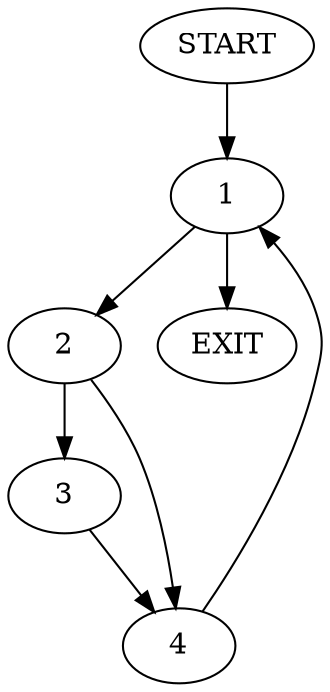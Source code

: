 digraph { 
0 [label="START"];
1;
2;
3;
4;
5[label="EXIT"];
0 -> 1;
1 -> 2;
1 -> 5;
2 -> 3;
2 -> 4;
3 -> 4;
4 -> 1;
}